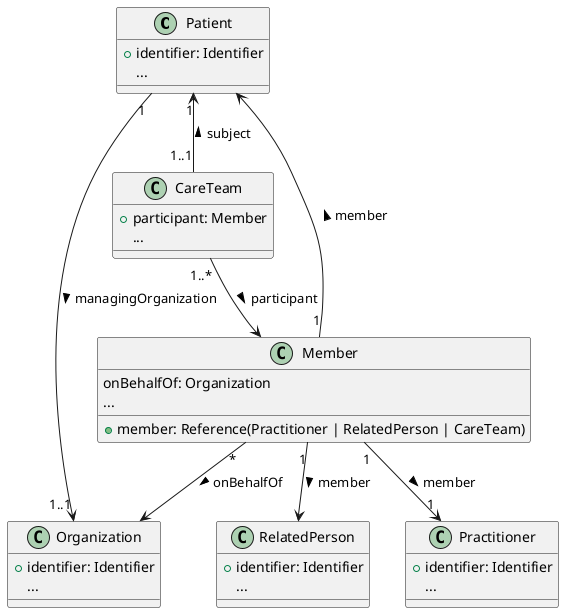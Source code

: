 @startuml
!define RECTANGLE class

RECTANGLE Patient {
  +identifier: Identifier
  ...
}

RECTANGLE RelatedPerson {
  +identifier: Identifier
  ...
}

RECTANGLE Practitioner {
  +identifier: Identifier
  ...
}

RECTANGLE Organization {
  +identifier: Identifier
  ...
}


RECTANGLE CareTeam {
  +participant: Member
  ...
}

RECTANGLE Member {
  +member: Reference(Practitioner | RelatedPerson | CareTeam)
  onBehalfOf: Organization
  ...
}



Patient "1" <-- "1..1" CareTeam : subject <
Patient "1" --> "1..1" Organization : managingOrganization >
CareTeam "1..*" --> Member : participant >
Member "1" --> "1" Practitioner: member >
Member "1" --> Patient: member >
Member "1" --> RelatedPerson: member >
Member "*" --> Organization: onBehalfOf >
@enduml
